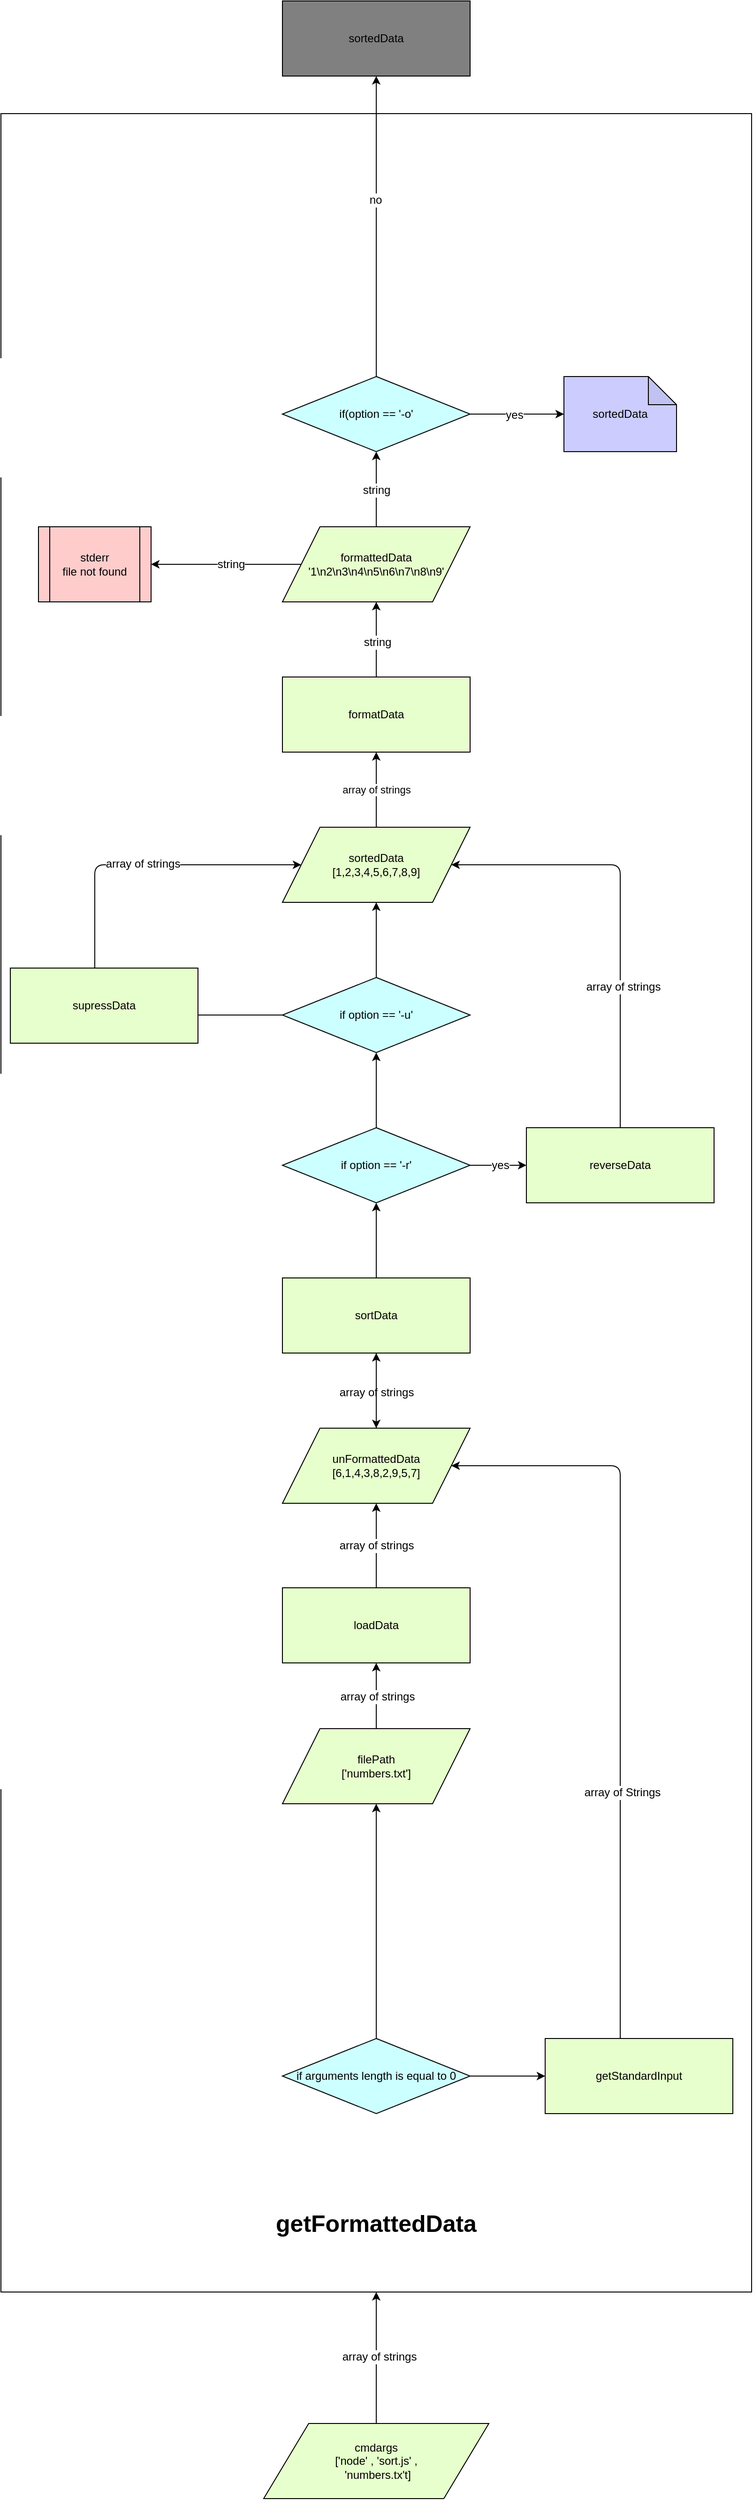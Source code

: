 <mxfile host='www.draw.io' modified='2019-12-21T06:45:43.895Z' agent='Mozilla/5.0 (Macintosh; Intel Mac OS X 10_15_2) AppleWebKit/537.36 (KHTML, like Gecko) Chrome/78.0.39.108 Safari/537.36' etag='fY9-7PvlXPnaE7ooO5rL' version='12.4.3' type='device' pages='1'><diagram id='ykODr7i1Bcbe5h0eKKRO' name='Page-1'><mxGraphModel dx="4730" dy="2825" grid="1" gridSize="10" guides="1" tooltips="1" connect="1" arrows="1" fold="1" page="1" pageScale="1" pageWidth="850" pageHeight="1100" math="0" shadow="0"><root><mxCell id="0"/><mxCell id="1" parent="0"/><mxCell id="zyM2vPfbe3Qkp99zTXuG-37" value="&lt;br&gt;&lt;br&gt;&lt;br&gt;&lt;br&gt;&lt;br&gt;&lt;br&gt;&lt;br&gt;&lt;br&gt;&lt;br&gt;&lt;br&gt;&lt;br&gt;&lt;br&gt;&lt;br&gt;&lt;br&gt;&lt;br&gt;&lt;br&gt;&lt;br&gt;&lt;br&gt;&lt;br&gt;&lt;br&gt;&lt;br&gt;&lt;br&gt;&lt;br&gt;&lt;br&gt;&lt;br&gt;&lt;br&gt;&lt;br&gt;&lt;br&gt;&lt;br&gt;&lt;br&gt;&lt;br&gt;&lt;br&gt;&lt;br&gt;&lt;br&gt;&lt;br&gt;&lt;br&gt;&lt;br&gt;&lt;br&gt;&lt;br&gt;&lt;br&gt;&lt;br&gt;&lt;br&gt;&lt;br&gt;&lt;br&gt;&lt;br&gt;&lt;br&gt;&lt;br&gt;&lt;br&gt;&lt;br&gt;&lt;br&gt;&lt;br&gt;&lt;br&gt;&lt;br&gt;&lt;br&gt;&lt;br&gt;&lt;br&gt;&lt;br&gt;&lt;br&gt;&lt;br&gt;&lt;br&gt;&lt;br&gt;&lt;br&gt;&lt;br&gt;&lt;br&gt;&lt;br&gt;&lt;br&gt;&lt;br&gt;&lt;br&gt;&lt;br&gt;&lt;br&gt;&lt;br&gt;&lt;br&gt;&lt;br&gt;&lt;br&gt;&lt;br&gt;&lt;br&gt;&lt;br&gt;&lt;br&gt;&lt;br&gt;&lt;br&gt;&lt;br&gt;&lt;br&gt;&lt;br&gt;&lt;br&gt;&lt;br&gt;&lt;br&gt;&lt;br&gt;&lt;br&gt;&lt;br&gt;&lt;br&gt;&lt;br&gt;&lt;br&gt;&lt;br&gt;&lt;br&gt;&lt;br&gt;&lt;br&gt;&lt;br&gt;&lt;br&gt;&lt;br&gt;&lt;br&gt;&lt;br&gt;&lt;br&gt;&lt;br&gt;&lt;br&gt;&lt;br&gt;&lt;br&gt;&lt;br&gt;&lt;br&gt;&lt;br&gt;&lt;br&gt;&lt;br&gt;&lt;br&gt;&lt;br&gt;&lt;br&gt;&lt;br&gt;&lt;br&gt;&lt;br&gt;&lt;br&gt;&lt;br&gt;&lt;br&gt;&lt;br&gt;&lt;br&gt;&lt;br&gt;&lt;br&gt;&lt;br&gt;&lt;br&gt;&lt;br&gt;&lt;br&gt;&lt;br&gt;&lt;br&gt;&lt;br&gt;&lt;br&gt;&lt;br&gt;&lt;br&gt;&lt;br&gt;&lt;br&gt;&lt;br&gt;&lt;br&gt;&lt;br&gt;&lt;br&gt;&lt;br&gt;&lt;br&gt;&lt;br&gt;&lt;br&gt;&lt;br&gt;&lt;br&gt;&lt;br&gt;&lt;br&gt;&lt;br&gt;&lt;br&gt;&lt;br&gt;&lt;br&gt;&lt;br&gt;&lt;br&gt;&lt;br&gt;&lt;br&gt;&lt;br&gt;&lt;br&gt;&lt;font style=&quot;font-size: 25px&quot;&gt;&lt;b&gt;getFormattedData&lt;/b&gt;&lt;br&gt;&lt;/font&gt;&lt;br&gt;&lt;br&gt;&lt;br&gt;&lt;br&gt;&lt;br&gt;&lt;br&gt;&lt;br&gt;" style="rounded=0;whiteSpace=wrap;html=1;" vertex="1" parent="1"><mxGeometry y="140" width="800" height="2320" as="geometry"/></mxCell><mxCell id="zyM2vPfbe3Qkp99zTXuG-38" value="stderr&lt;br&gt;file not found" style="shape=process;whiteSpace=wrap;html=1;backgroundOutline=1;fillColor=#FFCCCC;" vertex="1" parent="1"><mxGeometry x="40" y="580" width="120" height="80" as="geometry"/></mxCell><mxCell id="zyM2vPfbe3Qkp99zTXuG-39" style="edgeStyle=none;rounded=1;orthogonalLoop=1;jettySize=auto;html=1;" edge="1" parent="1" source="zyM2vPfbe3Qkp99zTXuG-43" target="zyM2vPfbe3Qkp99zTXuG-38"><mxGeometry relative="1" as="geometry"/></mxCell><mxCell id="zyM2vPfbe3Qkp99zTXuG-40" value="string" style="text;html=1;align=center;verticalAlign=middle;resizable=0;points=[];;labelBackgroundColor=#ffffff;" vertex="1" connectable="0" parent="zyM2vPfbe3Qkp99zTXuG-39"><mxGeometry x="-0.065" relative="1" as="geometry"><mxPoint as="offset"/></mxGeometry></mxCell><mxCell id="zyM2vPfbe3Qkp99zTXuG-41" style="edgeStyle=none;rounded=1;orthogonalLoop=1;jettySize=auto;html=1;entryX=0.5;entryY=1;entryDx=0;entryDy=0;" edge="1" parent="1" source="zyM2vPfbe3Qkp99zTXuG-43" target="zyM2vPfbe3Qkp99zTXuG-63"><mxGeometry relative="1" as="geometry"/></mxCell><mxCell id="zyM2vPfbe3Qkp99zTXuG-42" value="string" style="text;html=1;align=center;verticalAlign=middle;resizable=0;points=[];;labelBackgroundColor=#ffffff;" vertex="1" connectable="0" parent="zyM2vPfbe3Qkp99zTXuG-41"><mxGeometry x="-0.025" relative="1" as="geometry"><mxPoint as="offset"/></mxGeometry></mxCell><mxCell id="zyM2vPfbe3Qkp99zTXuG-43" value="formattedData&lt;br&gt;'1\n2\n3\n4\n5\n6\n7\n8\n9'" style="shape=parallelogram;perimeter=parallelogramPerimeter;whiteSpace=wrap;html=1;fillColor=#E6FFCC;" vertex="1" parent="1"><mxGeometry x="300" y="580" width="200" height="80" as="geometry"/></mxCell><mxCell id="zyM2vPfbe3Qkp99zTXuG-44" style="edgeStyle=none;rounded=1;orthogonalLoop=1;jettySize=auto;html=1;entryX=0.5;entryY=1;entryDx=0;entryDy=0;" edge="1" parent="1" source="zyM2vPfbe3Qkp99zTXuG-46" target="zyM2vPfbe3Qkp99zTXuG-43"><mxGeometry relative="1" as="geometry"/></mxCell><mxCell id="zyM2vPfbe3Qkp99zTXuG-45" value="string" style="text;html=1;align=center;verticalAlign=middle;resizable=0;points=[];;labelBackgroundColor=#ffffff;" vertex="1" connectable="0" parent="zyM2vPfbe3Qkp99zTXuG-44"><mxGeometry x="-0.075" y="-1" relative="1" as="geometry"><mxPoint as="offset"/></mxGeometry></mxCell><mxCell id="zyM2vPfbe3Qkp99zTXuG-46" value="formatData" style="rounded=0;whiteSpace=wrap;html=1;fillColor=#E6FFCC;" vertex="1" parent="1"><mxGeometry x="300" y="740" width="200" height="80" as="geometry"/></mxCell><mxCell id="zyM2vPfbe3Qkp99zTXuG-109" style="edgeStyle=none;rounded=0;orthogonalLoop=1;jettySize=auto;html=1;" edge="1" parent="1" source="zyM2vPfbe3Qkp99zTXuG-48" target="zyM2vPfbe3Qkp99zTXuG-81"><mxGeometry relative="1" as="geometry"/></mxCell><mxCell id="zyM2vPfbe3Qkp99zTXuG-48" value="sortData" style="rounded=0;whiteSpace=wrap;html=1;fillColor=#E6FFCC;" vertex="1" parent="1"><mxGeometry x="300" y="1380" width="200" height="80" as="geometry"/></mxCell><mxCell id="zyM2vPfbe3Qkp99zTXuG-49" value="array of strings" style="edgeStyle=none;rounded=1;orthogonalLoop=1;jettySize=auto;html=1;entryX=0.5;entryY=1;entryDx=0;entryDy=0;" edge="1" parent="1" source="zyM2vPfbe3Qkp99zTXuG-50" target="zyM2vPfbe3Qkp99zTXuG-46"><mxGeometry relative="1" as="geometry"/></mxCell><mxCell id="zyM2vPfbe3Qkp99zTXuG-50" value="sortedData&lt;br&gt;[1,2,3,4,5,6,7,8,9]" style="shape=parallelogram;perimeter=parallelogramPerimeter;whiteSpace=wrap;html=1;fillColor=#E6FFCC;" vertex="1" parent="1"><mxGeometry x="300" y="900" width="200" height="80" as="geometry"/></mxCell><mxCell id="zyM2vPfbe3Qkp99zTXuG-51" style="edgeStyle=none;rounded=1;orthogonalLoop=1;jettySize=auto;html=1;entryX=0.5;entryY=1;entryDx=0;entryDy=0;" edge="1" parent="1" source="zyM2vPfbe3Qkp99zTXuG-53" target="zyM2vPfbe3Qkp99zTXuG-48"><mxGeometry relative="1" as="geometry"/></mxCell><mxCell id="zyM2vPfbe3Qkp99zTXuG-52" value="array of strings" style="text;html=1;align=center;verticalAlign=middle;resizable=0;points=[];;labelBackgroundColor=#ffffff;" vertex="1" connectable="0" parent="zyM2vPfbe3Qkp99zTXuG-51"><mxGeometry x="-0.05" relative="1" as="geometry"><mxPoint as="offset"/></mxGeometry></mxCell><mxCell id="zyM2vPfbe3Qkp99zTXuG-54" value="&lt;span style=&quot;font-size: 12px&quot;&gt;array of strings&lt;/span&gt;" style="edgeStyle=none;rounded=1;orthogonalLoop=1;jettySize=auto;html=1;entryX=0.5;entryY=1;entryDx=0;entryDy=0;" edge="1" parent="1" source="zyM2vPfbe3Qkp99zTXuG-55" target="zyM2vPfbe3Qkp99zTXuG-53"><mxGeometry relative="1" as="geometry"><mxPoint x="380" y="1620" as="targetPoint"/></mxGeometry></mxCell><mxCell id="zyM2vPfbe3Qkp99zTXuG-56" style="edgeStyle=none;rounded=1;orthogonalLoop=1;jettySize=auto;html=1;entryX=0.5;entryY=1;entryDx=0;entryDy=0;" edge="1" parent="1" source="zyM2vPfbe3Qkp99zTXuG-58" target="zyM2vPfbe3Qkp99zTXuG-55"><mxGeometry relative="1" as="geometry"/></mxCell><mxCell id="zyM2vPfbe3Qkp99zTXuG-57" value="array of strings" style="text;html=1;align=center;verticalAlign=middle;resizable=0;points=[];;labelBackgroundColor=#ffffff;" vertex="1" connectable="0" parent="zyM2vPfbe3Qkp99zTXuG-56"><mxGeometry x="-0.025" y="-1" relative="1" as="geometry"><mxPoint as="offset"/></mxGeometry></mxCell><mxCell id="zyM2vPfbe3Qkp99zTXuG-58" value="filePath&lt;br&gt;['numbers.txt']" style="shape=parallelogram;perimeter=parallelogramPerimeter;whiteSpace=wrap;html=1;fillColor=#E6FFCC;" vertex="1" parent="1"><mxGeometry x="300" y="1860" width="200" height="80" as="geometry"/></mxCell><mxCell id="zyM2vPfbe3Qkp99zTXuG-59" style="edgeStyle=none;rounded=1;orthogonalLoop=1;jettySize=auto;html=1;entryX=0;entryY=0.5;entryDx=0;entryDy=0;entryPerimeter=0;" edge="1" parent="1" source="zyM2vPfbe3Qkp99zTXuG-63" target="zyM2vPfbe3Qkp99zTXuG-70"><mxGeometry relative="1" as="geometry"><mxPoint x="590" y="460" as="targetPoint"/></mxGeometry></mxCell><mxCell id="zyM2vPfbe3Qkp99zTXuG-60" value="yes" style="text;html=1;align=center;verticalAlign=middle;resizable=0;points=[];;labelBackgroundColor=#ffffff;" vertex="1" connectable="0" parent="zyM2vPfbe3Qkp99zTXuG-59"><mxGeometry x="-0.073" y="-1" relative="1" as="geometry"><mxPoint as="offset"/></mxGeometry></mxCell><mxCell id="zyM2vPfbe3Qkp99zTXuG-103" style="edgeStyle=none;rounded=0;orthogonalLoop=1;jettySize=auto;html=1;entryX=0.5;entryY=1;entryDx=0;entryDy=0;" edge="1" parent="1" source="zyM2vPfbe3Qkp99zTXuG-63" target="zyM2vPfbe3Qkp99zTXuG-95"><mxGeometry relative="1" as="geometry"><mxPoint x="399" y="180" as="targetPoint"/></mxGeometry></mxCell><mxCell id="zyM2vPfbe3Qkp99zTXuG-107" value="no" style="text;html=1;align=center;verticalAlign=middle;resizable=0;points=[];;labelBackgroundColor=#ffffff;" vertex="1" connectable="0" parent="zyM2vPfbe3Qkp99zTXuG-103"><mxGeometry x="0.179" y="1" relative="1" as="geometry"><mxPoint as="offset"/></mxGeometry></mxCell><mxCell id="zyM2vPfbe3Qkp99zTXuG-63" value="if(option == '-o'" style="rhombus;whiteSpace=wrap;html=1;fillColor=#CCFFFF;" vertex="1" parent="1"><mxGeometry x="300" y="420" width="200" height="80" as="geometry"/></mxCell><mxCell id="zyM2vPfbe3Qkp99zTXuG-67" style="edgeStyle=none;rounded=1;orthogonalLoop=1;jettySize=auto;html=1;entryX=0.5;entryY=1;entryDx=0;entryDy=0;" edge="1" parent="1" source="zyM2vPfbe3Qkp99zTXuG-69" target="zyM2vPfbe3Qkp99zTXuG-58"><mxGeometry relative="1" as="geometry"/></mxCell><mxCell id="zyM2vPfbe3Qkp99zTXuG-68" style="edgeStyle=none;rounded=1;orthogonalLoop=1;jettySize=auto;html=1;entryX=0;entryY=0.5;entryDx=0;entryDy=0;" edge="1" parent="1" source="zyM2vPfbe3Qkp99zTXuG-69" target="zyM2vPfbe3Qkp99zTXuG-73"><mxGeometry relative="1" as="geometry"><mxPoint x="558" y="1735" as="targetPoint"/></mxGeometry></mxCell><mxCell id="zyM2vPfbe3Qkp99zTXuG-69" value="if arguments length is equal to 0" style="rhombus;whiteSpace=wrap;html=1;fillColor=#CCFFFF;" vertex="1" parent="1"><mxGeometry x="300" y="2190" width="200" height="80" as="geometry"/></mxCell><mxCell id="zyM2vPfbe3Qkp99zTXuG-70" value="sortedData" style="shape=note;whiteSpace=wrap;html=1;backgroundOutline=1;darkOpacity=0.05;fillColor=#CCCCFF;" vertex="1" parent="1"><mxGeometry x="600" y="420" width="120" height="80" as="geometry"/></mxCell><mxCell id="zyM2vPfbe3Qkp99zTXuG-71" style="edgeStyle=orthogonalEdgeStyle;rounded=1;orthogonalLoop=1;jettySize=auto;html=1;entryX=1;entryY=0.5;entryDx=0;entryDy=0;" edge="1" parent="1" source="zyM2vPfbe3Qkp99zTXuG-73" target="zyM2vPfbe3Qkp99zTXuG-53"><mxGeometry relative="1" as="geometry"><mxPoint x="650" y="1550" as="targetPoint"/><Array as="points"><mxPoint x="660" y="1580"/></Array></mxGeometry></mxCell><mxCell id="zyM2vPfbe3Qkp99zTXuG-72" value="array of Strings" style="text;html=1;align=center;verticalAlign=middle;resizable=0;points=[];;labelBackgroundColor=#ffffff;" vertex="1" connectable="0" parent="zyM2vPfbe3Qkp99zTXuG-71"><mxGeometry x="-0.335" y="-2" relative="1" as="geometry"><mxPoint as="offset"/></mxGeometry></mxCell><mxCell id="zyM2vPfbe3Qkp99zTXuG-73" value="getStandardInput" style="rounded=0;whiteSpace=wrap;html=1;fillColor=#E6FFCC;" vertex="1" parent="1"><mxGeometry x="580" y="2190" width="200" height="80" as="geometry"/></mxCell><mxCell id="zyM2vPfbe3Qkp99zTXuG-74" style="edgeStyle=orthogonalEdgeStyle;rounded=1;orthogonalLoop=1;jettySize=auto;html=1;entryX=1;entryY=0.5;entryDx=0;entryDy=0;" edge="1" parent="1" source="zyM2vPfbe3Qkp99zTXuG-76" target="zyM2vPfbe3Qkp99zTXuG-50"><mxGeometry relative="1" as="geometry"><Array as="points"><mxPoint x="660" y="940"/></Array></mxGeometry></mxCell><mxCell id="zyM2vPfbe3Qkp99zTXuG-75" value="array of strings" style="text;html=1;align=center;verticalAlign=middle;resizable=0;points=[];;labelBackgroundColor=#ffffff;" vertex="1" connectable="0" parent="zyM2vPfbe3Qkp99zTXuG-74"><mxGeometry x="-0.346" y="-3" relative="1" as="geometry"><mxPoint as="offset"/></mxGeometry></mxCell><mxCell id="zyM2vPfbe3Qkp99zTXuG-76" value="reverseData" style="rounded=0;whiteSpace=wrap;html=1;fillColor=#E6FFCC;" vertex="1" parent="1"><mxGeometry x="560" y="1220" width="200" height="80" as="geometry"/></mxCell><mxCell id="zyM2vPfbe3Qkp99zTXuG-77" style="edgeStyle=none;rounded=1;orthogonalLoop=1;jettySize=auto;html=1;entryX=0;entryY=0.5;entryDx=0;entryDy=0;" edge="1" parent="1" source="zyM2vPfbe3Qkp99zTXuG-81" target="zyM2vPfbe3Qkp99zTXuG-76"><mxGeometry relative="1" as="geometry"/></mxCell><mxCell id="zyM2vPfbe3Qkp99zTXuG-78" value="yes" style="text;html=1;align=center;verticalAlign=middle;resizable=0;points=[];;labelBackgroundColor=#ffffff;" vertex="1" connectable="0" parent="zyM2vPfbe3Qkp99zTXuG-77"><mxGeometry x="0.062" relative="1" as="geometry"><mxPoint as="offset"/></mxGeometry></mxCell><mxCell id="zyM2vPfbe3Qkp99zTXuG-108" style="edgeStyle=none;rounded=0;orthogonalLoop=1;jettySize=auto;html=1;entryX=0.5;entryY=1;entryDx=0;entryDy=0;" edge="1" parent="1" source="zyM2vPfbe3Qkp99zTXuG-81" target="zyM2vPfbe3Qkp99zTXuG-84"><mxGeometry relative="1" as="geometry"/></mxCell><mxCell id="zyM2vPfbe3Qkp99zTXuG-81" value="if option == '-r'" style="rhombus;whiteSpace=wrap;html=1;fillColor=#CCFFFF;" vertex="1" parent="1"><mxGeometry x="300" y="1220" width="200" height="80" as="geometry"/></mxCell><mxCell id="zyM2vPfbe3Qkp99zTXuG-82" value="" style="edgeStyle=none;rounded=1;orthogonalLoop=1;jettySize=auto;html=1;" edge="1" parent="1" source="zyM2vPfbe3Qkp99zTXuG-84" target="zyM2vPfbe3Qkp99zTXuG-50"><mxGeometry relative="1" as="geometry"/></mxCell><mxCell id="zyM2vPfbe3Qkp99zTXuG-83" value="" style="edgeStyle=none;rounded=1;orthogonalLoop=1;jettySize=auto;html=1;" edge="1" parent="1" source="zyM2vPfbe3Qkp99zTXuG-84"><mxGeometry relative="1" as="geometry"><mxPoint x="200" y="1100" as="targetPoint"/></mxGeometry></mxCell><mxCell id="zyM2vPfbe3Qkp99zTXuG-84" value="if option == '-u'" style="rhombus;whiteSpace=wrap;html=1;fillColor=#CCFFFF;" vertex="1" parent="1"><mxGeometry x="300" y="1060" width="200" height="80" as="geometry"/></mxCell><mxCell id="zyM2vPfbe3Qkp99zTXuG-85" style="edgeStyle=orthogonalEdgeStyle;rounded=1;orthogonalLoop=1;jettySize=auto;html=1;entryX=0;entryY=0.5;entryDx=0;entryDy=0;" edge="1" parent="1" target="zyM2vPfbe3Qkp99zTXuG-50"><mxGeometry relative="1" as="geometry"><mxPoint x="280" y="960" as="targetPoint"/><mxPoint x="100" y="1060" as="sourcePoint"/><Array as="points"><mxPoint x="100" y="940"/></Array></mxGeometry></mxCell><mxCell id="zyM2vPfbe3Qkp99zTXuG-86" value="array of strings" style="text;html=1;align=center;verticalAlign=middle;resizable=0;points=[];;labelBackgroundColor=#ffffff;" vertex="1" connectable="0" parent="zyM2vPfbe3Qkp99zTXuG-85"><mxGeometry x="-0.25" y="-43" relative="1" as="geometry"><mxPoint x="43" y="-44" as="offset"/></mxGeometry></mxCell><mxCell id="zyM2vPfbe3Qkp99zTXuG-89" style="rounded=0;orthogonalLoop=1;jettySize=auto;html=1;entryX=0.5;entryY=1;entryDx=0;entryDy=0;" edge="1" parent="1" source="zyM2vPfbe3Qkp99zTXuG-88" target="zyM2vPfbe3Qkp99zTXuG-37"><mxGeometry relative="1" as="geometry"><mxPoint x="390" y="2530" as="targetPoint"/></mxGeometry></mxCell><mxCell id="zyM2vPfbe3Qkp99zTXuG-101" value="array of strings" style="text;html=1;align=center;verticalAlign=middle;resizable=0;points=[];;labelBackgroundColor=#ffffff;" vertex="1" connectable="0" parent="zyM2vPfbe3Qkp99zTXuG-89"><mxGeometry x="0.017" y="-3" relative="1" as="geometry"><mxPoint as="offset"/></mxGeometry></mxCell><mxCell id="zyM2vPfbe3Qkp99zTXuG-88" value="cmdargs&lt;br&gt;['node' , 'sort.js' ,&lt;br&gt;&amp;nbsp;'numbers.tx't]" style="shape=parallelogram;perimeter=parallelogramPerimeter;whiteSpace=wrap;html=1;fillColor=#E6FFCC;" vertex="1" parent="1"><mxGeometry x="280" y="2600" width="240" height="80" as="geometry"/></mxCell><mxCell id="zyM2vPfbe3Qkp99zTXuG-90" value="supressData" style="rounded=0;whiteSpace=wrap;html=1;fillColor=#E6FFCC;" vertex="1" parent="1"><mxGeometry x="10" y="1050" width="200" height="80" as="geometry"/></mxCell><mxCell id="zyM2vPfbe3Qkp99zTXuG-95" value="sortedData" style="rounded=0;whiteSpace=wrap;html=1;fillColor=#808080;" vertex="1" parent="1"><mxGeometry x="300" y="20" width="200" height="80" as="geometry"/></mxCell><mxCell id="zyM2vPfbe3Qkp99zTXuG-53" value="unFormattedData&lt;br&gt;[6,1,4,3,8,2,9,5,7]" style="shape=parallelogram;perimeter=parallelogramPerimeter;whiteSpace=wrap;html=1;fillColor=#E6FFCC;" vertex="1" parent="1"><mxGeometry x="300" y="1540" width="200" height="80" as="geometry"/></mxCell><mxCell id="zyM2vPfbe3Qkp99zTXuG-99" style="edgeStyle=none;rounded=0;orthogonalLoop=1;jettySize=auto;html=1;" edge="1" parent="1" source="zyM2vPfbe3Qkp99zTXuG-48" target="zyM2vPfbe3Qkp99zTXuG-53"><mxGeometry relative="1" as="geometry"><mxPoint x="400" y="1460" as="sourcePoint"/><mxPoint x="400" y="2500" as="targetPoint"/></mxGeometry></mxCell><mxCell id="zyM2vPfbe3Qkp99zTXuG-55" value="loadData" style="rounded=0;whiteSpace=wrap;html=1;fillColor=#E6FFCC;" vertex="1" parent="1"><mxGeometry x="300" y="1710" width="200" height="80" as="geometry"/></mxCell></root></mxGraphModel></diagram></mxfile>